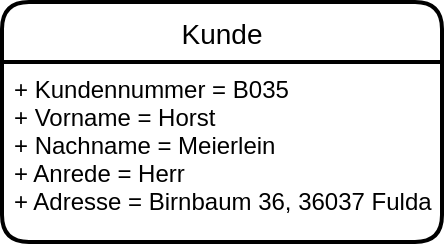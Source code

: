 <mxfile version="20.4.0" type="github">
  <diagram id="R2lEEEUBdFMjLlhIrx00" name="Aufgabe 1">
    <mxGraphModel dx="781" dy="514" grid="1" gridSize="10" guides="1" tooltips="1" connect="1" arrows="1" fold="1" page="1" pageScale="1" pageWidth="850" pageHeight="1100" math="0" shadow="0" extFonts="Permanent Marker^https://fonts.googleapis.com/css?family=Permanent+Marker">
      <root>
        <mxCell id="0" />
        <mxCell id="1" parent="0" />
        <mxCell id="WEr4UYX_Vg0DH8XuiFZU-1" value="Kunde" style="swimlane;childLayout=stackLayout;horizontal=1;startSize=30;horizontalStack=0;rounded=1;fontSize=14;fontStyle=0;strokeWidth=2;resizeParent=0;resizeLast=1;shadow=0;dashed=0;align=center;" vertex="1" parent="1">
          <mxGeometry x="70" y="200" width="220" height="120" as="geometry" />
        </mxCell>
        <mxCell id="WEr4UYX_Vg0DH8XuiFZU-2" value="+ Kundennummer = B035&#xa;+ Vorname = Horst&#xa;+ Nachname = Meierlein&#xa;+ Anrede = Herr&#xa;+ Adresse = Birnbaum 36, 36037 Fulda" style="align=left;strokeColor=none;fillColor=none;spacingLeft=4;fontSize=12;verticalAlign=top;resizable=0;rotatable=0;part=1;" vertex="1" parent="WEr4UYX_Vg0DH8XuiFZU-1">
          <mxGeometry y="30" width="220" height="90" as="geometry" />
        </mxCell>
      </root>
    </mxGraphModel>
  </diagram>
</mxfile>
